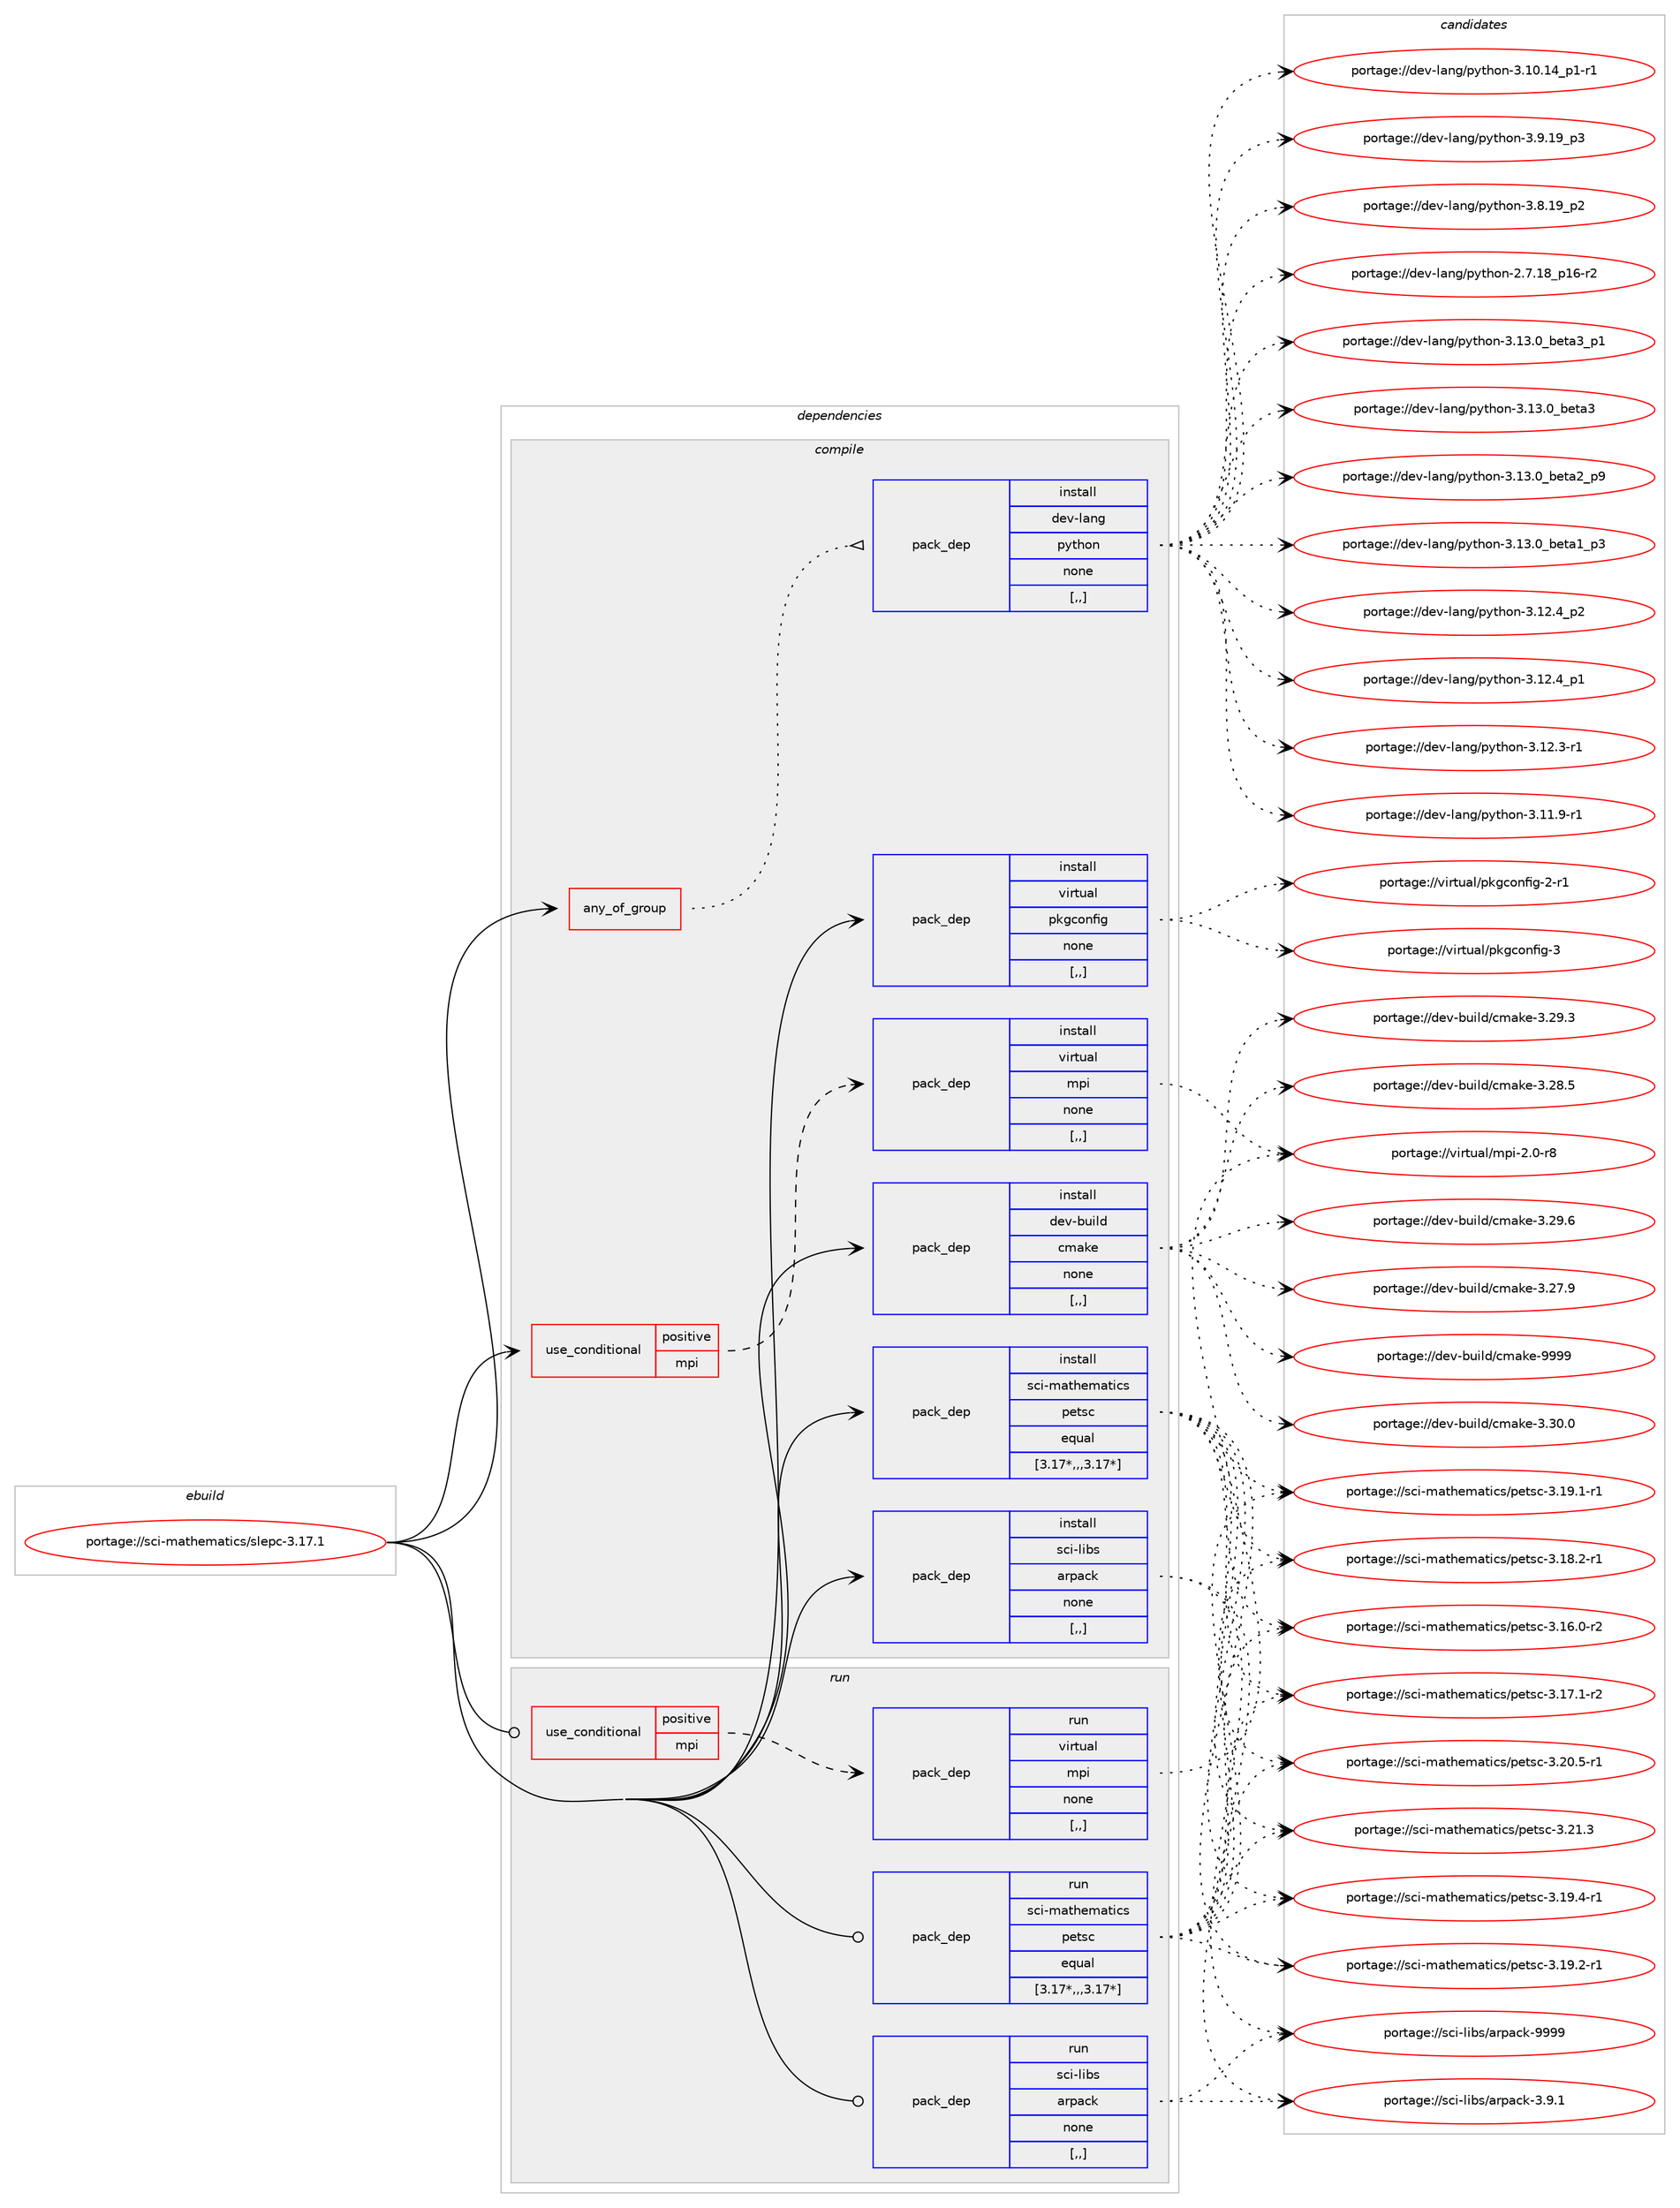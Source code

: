 digraph prolog {

# *************
# Graph options
# *************

newrank=true;
concentrate=true;
compound=true;
graph [rankdir=LR,fontname=Helvetica,fontsize=10,ranksep=1.5];#, ranksep=2.5, nodesep=0.2];
edge  [arrowhead=vee];
node  [fontname=Helvetica,fontsize=10];

# **********
# The ebuild
# **********

subgraph cluster_leftcol {
color=gray;
label=<<i>ebuild</i>>;
id [label="portage://sci-mathematics/slepc-3.17.1", color=red, width=4, href="../sci-mathematics/slepc-3.17.1.svg"];
}

# ****************
# The dependencies
# ****************

subgraph cluster_midcol {
color=gray;
label=<<i>dependencies</i>>;
subgraph cluster_compile {
fillcolor="#eeeeee";
style=filled;
label=<<i>compile</i>>;
subgraph any2694 {
dependency407712 [label=<<TABLE BORDER="0" CELLBORDER="1" CELLSPACING="0" CELLPADDING="4"><TR><TD CELLPADDING="10">any_of_group</TD></TR></TABLE>>, shape=none, color=red];subgraph pack296682 {
dependency407713 [label=<<TABLE BORDER="0" CELLBORDER="1" CELLSPACING="0" CELLPADDING="4" WIDTH="220"><TR><TD ROWSPAN="6" CELLPADDING="30">pack_dep</TD></TR><TR><TD WIDTH="110">install</TD></TR><TR><TD>dev-lang</TD></TR><TR><TD>python</TD></TR><TR><TD>none</TD></TR><TR><TD>[,,]</TD></TR></TABLE>>, shape=none, color=blue];
}
dependency407712:e -> dependency407713:w [weight=20,style="dotted",arrowhead="oinv"];
}
id:e -> dependency407712:w [weight=20,style="solid",arrowhead="vee"];
subgraph cond108115 {
dependency407714 [label=<<TABLE BORDER="0" CELLBORDER="1" CELLSPACING="0" CELLPADDING="4"><TR><TD ROWSPAN="3" CELLPADDING="10">use_conditional</TD></TR><TR><TD>positive</TD></TR><TR><TD>mpi</TD></TR></TABLE>>, shape=none, color=red];
subgraph pack296683 {
dependency407715 [label=<<TABLE BORDER="0" CELLBORDER="1" CELLSPACING="0" CELLPADDING="4" WIDTH="220"><TR><TD ROWSPAN="6" CELLPADDING="30">pack_dep</TD></TR><TR><TD WIDTH="110">install</TD></TR><TR><TD>virtual</TD></TR><TR><TD>mpi</TD></TR><TR><TD>none</TD></TR><TR><TD>[,,]</TD></TR></TABLE>>, shape=none, color=blue];
}
dependency407714:e -> dependency407715:w [weight=20,style="dashed",arrowhead="vee"];
}
id:e -> dependency407714:w [weight=20,style="solid",arrowhead="vee"];
subgraph pack296684 {
dependency407716 [label=<<TABLE BORDER="0" CELLBORDER="1" CELLSPACING="0" CELLPADDING="4" WIDTH="220"><TR><TD ROWSPAN="6" CELLPADDING="30">pack_dep</TD></TR><TR><TD WIDTH="110">install</TD></TR><TR><TD>dev-build</TD></TR><TR><TD>cmake</TD></TR><TR><TD>none</TD></TR><TR><TD>[,,]</TD></TR></TABLE>>, shape=none, color=blue];
}
id:e -> dependency407716:w [weight=20,style="solid",arrowhead="vee"];
subgraph pack296685 {
dependency407717 [label=<<TABLE BORDER="0" CELLBORDER="1" CELLSPACING="0" CELLPADDING="4" WIDTH="220"><TR><TD ROWSPAN="6" CELLPADDING="30">pack_dep</TD></TR><TR><TD WIDTH="110">install</TD></TR><TR><TD>sci-libs</TD></TR><TR><TD>arpack</TD></TR><TR><TD>none</TD></TR><TR><TD>[,,]</TD></TR></TABLE>>, shape=none, color=blue];
}
id:e -> dependency407717:w [weight=20,style="solid",arrowhead="vee"];
subgraph pack296686 {
dependency407718 [label=<<TABLE BORDER="0" CELLBORDER="1" CELLSPACING="0" CELLPADDING="4" WIDTH="220"><TR><TD ROWSPAN="6" CELLPADDING="30">pack_dep</TD></TR><TR><TD WIDTH="110">install</TD></TR><TR><TD>sci-mathematics</TD></TR><TR><TD>petsc</TD></TR><TR><TD>equal</TD></TR><TR><TD>[3.17*,,,3.17*]</TD></TR></TABLE>>, shape=none, color=blue];
}
id:e -> dependency407718:w [weight=20,style="solid",arrowhead="vee"];
subgraph pack296687 {
dependency407719 [label=<<TABLE BORDER="0" CELLBORDER="1" CELLSPACING="0" CELLPADDING="4" WIDTH="220"><TR><TD ROWSPAN="6" CELLPADDING="30">pack_dep</TD></TR><TR><TD WIDTH="110">install</TD></TR><TR><TD>virtual</TD></TR><TR><TD>pkgconfig</TD></TR><TR><TD>none</TD></TR><TR><TD>[,,]</TD></TR></TABLE>>, shape=none, color=blue];
}
id:e -> dependency407719:w [weight=20,style="solid",arrowhead="vee"];
}
subgraph cluster_compileandrun {
fillcolor="#eeeeee";
style=filled;
label=<<i>compile and run</i>>;
}
subgraph cluster_run {
fillcolor="#eeeeee";
style=filled;
label=<<i>run</i>>;
subgraph cond108116 {
dependency407720 [label=<<TABLE BORDER="0" CELLBORDER="1" CELLSPACING="0" CELLPADDING="4"><TR><TD ROWSPAN="3" CELLPADDING="10">use_conditional</TD></TR><TR><TD>positive</TD></TR><TR><TD>mpi</TD></TR></TABLE>>, shape=none, color=red];
subgraph pack296688 {
dependency407721 [label=<<TABLE BORDER="0" CELLBORDER="1" CELLSPACING="0" CELLPADDING="4" WIDTH="220"><TR><TD ROWSPAN="6" CELLPADDING="30">pack_dep</TD></TR><TR><TD WIDTH="110">run</TD></TR><TR><TD>virtual</TD></TR><TR><TD>mpi</TD></TR><TR><TD>none</TD></TR><TR><TD>[,,]</TD></TR></TABLE>>, shape=none, color=blue];
}
dependency407720:e -> dependency407721:w [weight=20,style="dashed",arrowhead="vee"];
}
id:e -> dependency407720:w [weight=20,style="solid",arrowhead="odot"];
subgraph pack296689 {
dependency407722 [label=<<TABLE BORDER="0" CELLBORDER="1" CELLSPACING="0" CELLPADDING="4" WIDTH="220"><TR><TD ROWSPAN="6" CELLPADDING="30">pack_dep</TD></TR><TR><TD WIDTH="110">run</TD></TR><TR><TD>sci-libs</TD></TR><TR><TD>arpack</TD></TR><TR><TD>none</TD></TR><TR><TD>[,,]</TD></TR></TABLE>>, shape=none, color=blue];
}
id:e -> dependency407722:w [weight=20,style="solid",arrowhead="odot"];
subgraph pack296690 {
dependency407723 [label=<<TABLE BORDER="0" CELLBORDER="1" CELLSPACING="0" CELLPADDING="4" WIDTH="220"><TR><TD ROWSPAN="6" CELLPADDING="30">pack_dep</TD></TR><TR><TD WIDTH="110">run</TD></TR><TR><TD>sci-mathematics</TD></TR><TR><TD>petsc</TD></TR><TR><TD>equal</TD></TR><TR><TD>[3.17*,,,3.17*]</TD></TR></TABLE>>, shape=none, color=blue];
}
id:e -> dependency407723:w [weight=20,style="solid",arrowhead="odot"];
}
}

# **************
# The candidates
# **************

subgraph cluster_choices {
rank=same;
color=gray;
label=<<i>candidates</i>>;

subgraph choice296682 {
color=black;
nodesep=1;
choice10010111845108971101034711212111610411111045514649514648959810111697519511249 [label="portage://dev-lang/python-3.13.0_beta3_p1", color=red, width=4,href="../dev-lang/python-3.13.0_beta3_p1.svg"];
choice1001011184510897110103471121211161041111104551464951464895981011169751 [label="portage://dev-lang/python-3.13.0_beta3", color=red, width=4,href="../dev-lang/python-3.13.0_beta3.svg"];
choice10010111845108971101034711212111610411111045514649514648959810111697509511257 [label="portage://dev-lang/python-3.13.0_beta2_p9", color=red, width=4,href="../dev-lang/python-3.13.0_beta2_p9.svg"];
choice10010111845108971101034711212111610411111045514649514648959810111697499511251 [label="portage://dev-lang/python-3.13.0_beta1_p3", color=red, width=4,href="../dev-lang/python-3.13.0_beta1_p3.svg"];
choice100101118451089711010347112121116104111110455146495046529511250 [label="portage://dev-lang/python-3.12.4_p2", color=red, width=4,href="../dev-lang/python-3.12.4_p2.svg"];
choice100101118451089711010347112121116104111110455146495046529511249 [label="portage://dev-lang/python-3.12.4_p1", color=red, width=4,href="../dev-lang/python-3.12.4_p1.svg"];
choice100101118451089711010347112121116104111110455146495046514511449 [label="portage://dev-lang/python-3.12.3-r1", color=red, width=4,href="../dev-lang/python-3.12.3-r1.svg"];
choice100101118451089711010347112121116104111110455146494946574511449 [label="portage://dev-lang/python-3.11.9-r1", color=red, width=4,href="../dev-lang/python-3.11.9-r1.svg"];
choice100101118451089711010347112121116104111110455146494846495295112494511449 [label="portage://dev-lang/python-3.10.14_p1-r1", color=red, width=4,href="../dev-lang/python-3.10.14_p1-r1.svg"];
choice100101118451089711010347112121116104111110455146574649579511251 [label="portage://dev-lang/python-3.9.19_p3", color=red, width=4,href="../dev-lang/python-3.9.19_p3.svg"];
choice100101118451089711010347112121116104111110455146564649579511250 [label="portage://dev-lang/python-3.8.19_p2", color=red, width=4,href="../dev-lang/python-3.8.19_p2.svg"];
choice100101118451089711010347112121116104111110455046554649569511249544511450 [label="portage://dev-lang/python-2.7.18_p16-r2", color=red, width=4,href="../dev-lang/python-2.7.18_p16-r2.svg"];
dependency407713:e -> choice10010111845108971101034711212111610411111045514649514648959810111697519511249:w [style=dotted,weight="100"];
dependency407713:e -> choice1001011184510897110103471121211161041111104551464951464895981011169751:w [style=dotted,weight="100"];
dependency407713:e -> choice10010111845108971101034711212111610411111045514649514648959810111697509511257:w [style=dotted,weight="100"];
dependency407713:e -> choice10010111845108971101034711212111610411111045514649514648959810111697499511251:w [style=dotted,weight="100"];
dependency407713:e -> choice100101118451089711010347112121116104111110455146495046529511250:w [style=dotted,weight="100"];
dependency407713:e -> choice100101118451089711010347112121116104111110455146495046529511249:w [style=dotted,weight="100"];
dependency407713:e -> choice100101118451089711010347112121116104111110455146495046514511449:w [style=dotted,weight="100"];
dependency407713:e -> choice100101118451089711010347112121116104111110455146494946574511449:w [style=dotted,weight="100"];
dependency407713:e -> choice100101118451089711010347112121116104111110455146494846495295112494511449:w [style=dotted,weight="100"];
dependency407713:e -> choice100101118451089711010347112121116104111110455146574649579511251:w [style=dotted,weight="100"];
dependency407713:e -> choice100101118451089711010347112121116104111110455146564649579511250:w [style=dotted,weight="100"];
dependency407713:e -> choice100101118451089711010347112121116104111110455046554649569511249544511450:w [style=dotted,weight="100"];
}
subgraph choice296683 {
color=black;
nodesep=1;
choice1181051141161179710847109112105455046484511456 [label="portage://virtual/mpi-2.0-r8", color=red, width=4,href="../virtual/mpi-2.0-r8.svg"];
dependency407715:e -> choice1181051141161179710847109112105455046484511456:w [style=dotted,weight="100"];
}
subgraph choice296684 {
color=black;
nodesep=1;
choice10010111845981171051081004799109971071014557575757 [label="portage://dev-build/cmake-9999", color=red, width=4,href="../dev-build/cmake-9999.svg"];
choice100101118459811710510810047991099710710145514651484648 [label="portage://dev-build/cmake-3.30.0", color=red, width=4,href="../dev-build/cmake-3.30.0.svg"];
choice100101118459811710510810047991099710710145514650574654 [label="portage://dev-build/cmake-3.29.6", color=red, width=4,href="../dev-build/cmake-3.29.6.svg"];
choice100101118459811710510810047991099710710145514650574651 [label="portage://dev-build/cmake-3.29.3", color=red, width=4,href="../dev-build/cmake-3.29.3.svg"];
choice100101118459811710510810047991099710710145514650564653 [label="portage://dev-build/cmake-3.28.5", color=red, width=4,href="../dev-build/cmake-3.28.5.svg"];
choice100101118459811710510810047991099710710145514650554657 [label="portage://dev-build/cmake-3.27.9", color=red, width=4,href="../dev-build/cmake-3.27.9.svg"];
dependency407716:e -> choice10010111845981171051081004799109971071014557575757:w [style=dotted,weight="100"];
dependency407716:e -> choice100101118459811710510810047991099710710145514651484648:w [style=dotted,weight="100"];
dependency407716:e -> choice100101118459811710510810047991099710710145514650574654:w [style=dotted,weight="100"];
dependency407716:e -> choice100101118459811710510810047991099710710145514650574651:w [style=dotted,weight="100"];
dependency407716:e -> choice100101118459811710510810047991099710710145514650564653:w [style=dotted,weight="100"];
dependency407716:e -> choice100101118459811710510810047991099710710145514650554657:w [style=dotted,weight="100"];
}
subgraph choice296685 {
color=black;
nodesep=1;
choice115991054510810598115479711411297991074557575757 [label="portage://sci-libs/arpack-9999", color=red, width=4,href="../sci-libs/arpack-9999.svg"];
choice11599105451081059811547971141129799107455146574649 [label="portage://sci-libs/arpack-3.9.1", color=red, width=4,href="../sci-libs/arpack-3.9.1.svg"];
dependency407717:e -> choice115991054510810598115479711411297991074557575757:w [style=dotted,weight="100"];
dependency407717:e -> choice11599105451081059811547971141129799107455146574649:w [style=dotted,weight="100"];
}
subgraph choice296686 {
color=black;
nodesep=1;
choice1159910545109971161041011099711610599115471121011161159945514650494651 [label="portage://sci-mathematics/petsc-3.21.3", color=red, width=4,href="../sci-mathematics/petsc-3.21.3.svg"];
choice11599105451099711610410110997116105991154711210111611599455146504846534511449 [label="portage://sci-mathematics/petsc-3.20.5-r1", color=red, width=4,href="../sci-mathematics/petsc-3.20.5-r1.svg"];
choice11599105451099711610410110997116105991154711210111611599455146495746524511449 [label="portage://sci-mathematics/petsc-3.19.4-r1", color=red, width=4,href="../sci-mathematics/petsc-3.19.4-r1.svg"];
choice11599105451099711610410110997116105991154711210111611599455146495746504511449 [label="portage://sci-mathematics/petsc-3.19.2-r1", color=red, width=4,href="../sci-mathematics/petsc-3.19.2-r1.svg"];
choice11599105451099711610410110997116105991154711210111611599455146495746494511449 [label="portage://sci-mathematics/petsc-3.19.1-r1", color=red, width=4,href="../sci-mathematics/petsc-3.19.1-r1.svg"];
choice11599105451099711610410110997116105991154711210111611599455146495646504511449 [label="portage://sci-mathematics/petsc-3.18.2-r1", color=red, width=4,href="../sci-mathematics/petsc-3.18.2-r1.svg"];
choice11599105451099711610410110997116105991154711210111611599455146495546494511450 [label="portage://sci-mathematics/petsc-3.17.1-r2", color=red, width=4,href="../sci-mathematics/petsc-3.17.1-r2.svg"];
choice11599105451099711610410110997116105991154711210111611599455146495446484511450 [label="portage://sci-mathematics/petsc-3.16.0-r2", color=red, width=4,href="../sci-mathematics/petsc-3.16.0-r2.svg"];
dependency407718:e -> choice1159910545109971161041011099711610599115471121011161159945514650494651:w [style=dotted,weight="100"];
dependency407718:e -> choice11599105451099711610410110997116105991154711210111611599455146504846534511449:w [style=dotted,weight="100"];
dependency407718:e -> choice11599105451099711610410110997116105991154711210111611599455146495746524511449:w [style=dotted,weight="100"];
dependency407718:e -> choice11599105451099711610410110997116105991154711210111611599455146495746504511449:w [style=dotted,weight="100"];
dependency407718:e -> choice11599105451099711610410110997116105991154711210111611599455146495746494511449:w [style=dotted,weight="100"];
dependency407718:e -> choice11599105451099711610410110997116105991154711210111611599455146495646504511449:w [style=dotted,weight="100"];
dependency407718:e -> choice11599105451099711610410110997116105991154711210111611599455146495546494511450:w [style=dotted,weight="100"];
dependency407718:e -> choice11599105451099711610410110997116105991154711210111611599455146495446484511450:w [style=dotted,weight="100"];
}
subgraph choice296687 {
color=black;
nodesep=1;
choice1181051141161179710847112107103991111101021051034551 [label="portage://virtual/pkgconfig-3", color=red, width=4,href="../virtual/pkgconfig-3.svg"];
choice11810511411611797108471121071039911111010210510345504511449 [label="portage://virtual/pkgconfig-2-r1", color=red, width=4,href="../virtual/pkgconfig-2-r1.svg"];
dependency407719:e -> choice1181051141161179710847112107103991111101021051034551:w [style=dotted,weight="100"];
dependency407719:e -> choice11810511411611797108471121071039911111010210510345504511449:w [style=dotted,weight="100"];
}
subgraph choice296688 {
color=black;
nodesep=1;
choice1181051141161179710847109112105455046484511456 [label="portage://virtual/mpi-2.0-r8", color=red, width=4,href="../virtual/mpi-2.0-r8.svg"];
dependency407721:e -> choice1181051141161179710847109112105455046484511456:w [style=dotted,weight="100"];
}
subgraph choice296689 {
color=black;
nodesep=1;
choice115991054510810598115479711411297991074557575757 [label="portage://sci-libs/arpack-9999", color=red, width=4,href="../sci-libs/arpack-9999.svg"];
choice11599105451081059811547971141129799107455146574649 [label="portage://sci-libs/arpack-3.9.1", color=red, width=4,href="../sci-libs/arpack-3.9.1.svg"];
dependency407722:e -> choice115991054510810598115479711411297991074557575757:w [style=dotted,weight="100"];
dependency407722:e -> choice11599105451081059811547971141129799107455146574649:w [style=dotted,weight="100"];
}
subgraph choice296690 {
color=black;
nodesep=1;
choice1159910545109971161041011099711610599115471121011161159945514650494651 [label="portage://sci-mathematics/petsc-3.21.3", color=red, width=4,href="../sci-mathematics/petsc-3.21.3.svg"];
choice11599105451099711610410110997116105991154711210111611599455146504846534511449 [label="portage://sci-mathematics/petsc-3.20.5-r1", color=red, width=4,href="../sci-mathematics/petsc-3.20.5-r1.svg"];
choice11599105451099711610410110997116105991154711210111611599455146495746524511449 [label="portage://sci-mathematics/petsc-3.19.4-r1", color=red, width=4,href="../sci-mathematics/petsc-3.19.4-r1.svg"];
choice11599105451099711610410110997116105991154711210111611599455146495746504511449 [label="portage://sci-mathematics/petsc-3.19.2-r1", color=red, width=4,href="../sci-mathematics/petsc-3.19.2-r1.svg"];
choice11599105451099711610410110997116105991154711210111611599455146495746494511449 [label="portage://sci-mathematics/petsc-3.19.1-r1", color=red, width=4,href="../sci-mathematics/petsc-3.19.1-r1.svg"];
choice11599105451099711610410110997116105991154711210111611599455146495646504511449 [label="portage://sci-mathematics/petsc-3.18.2-r1", color=red, width=4,href="../sci-mathematics/petsc-3.18.2-r1.svg"];
choice11599105451099711610410110997116105991154711210111611599455146495546494511450 [label="portage://sci-mathematics/petsc-3.17.1-r2", color=red, width=4,href="../sci-mathematics/petsc-3.17.1-r2.svg"];
choice11599105451099711610410110997116105991154711210111611599455146495446484511450 [label="portage://sci-mathematics/petsc-3.16.0-r2", color=red, width=4,href="../sci-mathematics/petsc-3.16.0-r2.svg"];
dependency407723:e -> choice1159910545109971161041011099711610599115471121011161159945514650494651:w [style=dotted,weight="100"];
dependency407723:e -> choice11599105451099711610410110997116105991154711210111611599455146504846534511449:w [style=dotted,weight="100"];
dependency407723:e -> choice11599105451099711610410110997116105991154711210111611599455146495746524511449:w [style=dotted,weight="100"];
dependency407723:e -> choice11599105451099711610410110997116105991154711210111611599455146495746504511449:w [style=dotted,weight="100"];
dependency407723:e -> choice11599105451099711610410110997116105991154711210111611599455146495746494511449:w [style=dotted,weight="100"];
dependency407723:e -> choice11599105451099711610410110997116105991154711210111611599455146495646504511449:w [style=dotted,weight="100"];
dependency407723:e -> choice11599105451099711610410110997116105991154711210111611599455146495546494511450:w [style=dotted,weight="100"];
dependency407723:e -> choice11599105451099711610410110997116105991154711210111611599455146495446484511450:w [style=dotted,weight="100"];
}
}

}
